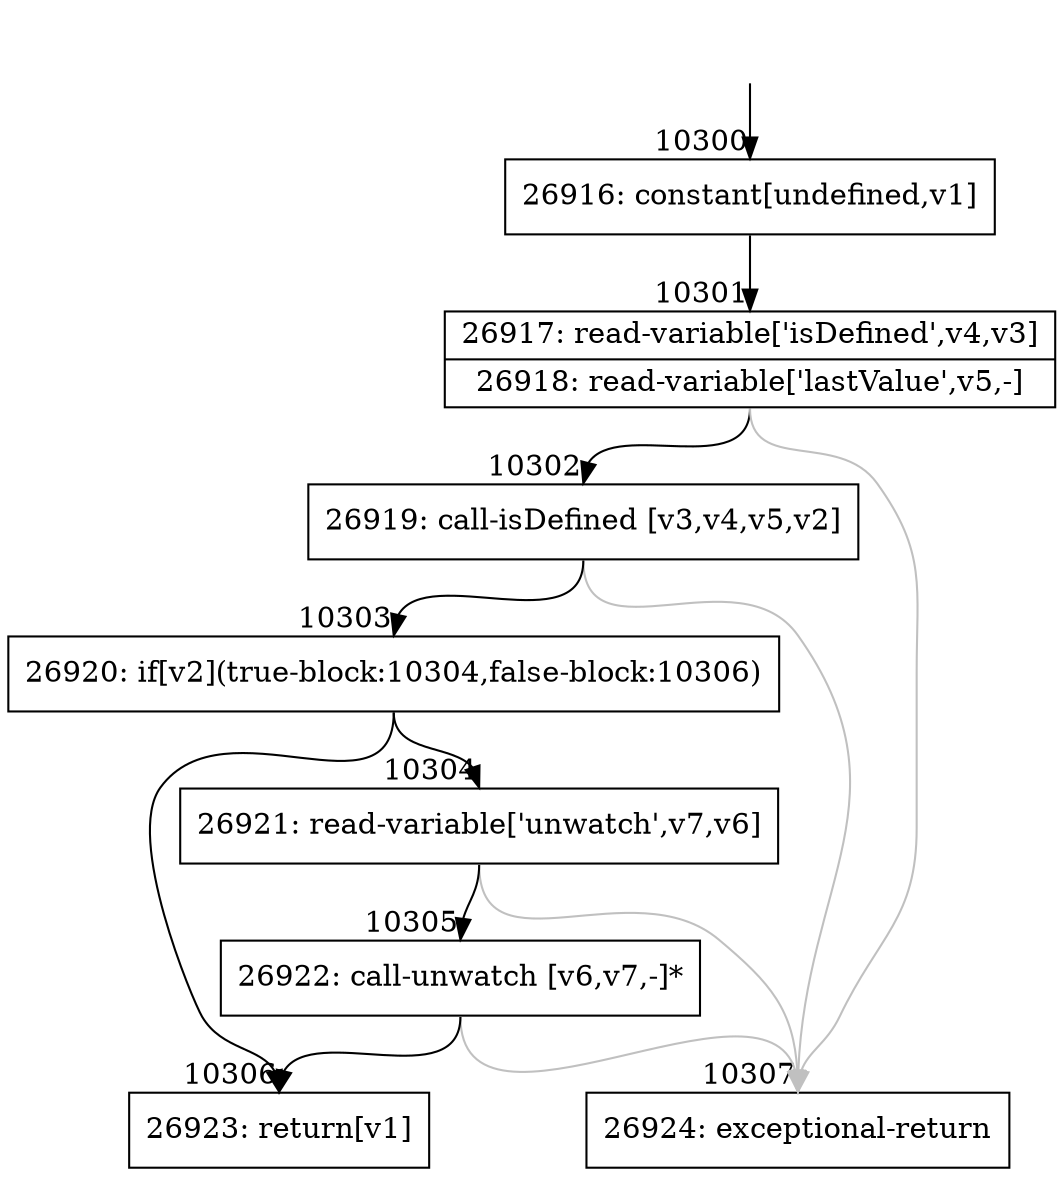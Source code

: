 digraph {
rankdir="TD"
BB_entry778[shape=none,label=""];
BB_entry778 -> BB10300 [tailport=s, headport=n, headlabel="    10300"]
BB10300 [shape=record label="{26916: constant[undefined,v1]}" ] 
BB10300 -> BB10301 [tailport=s, headport=n, headlabel="      10301"]
BB10301 [shape=record label="{26917: read-variable['isDefined',v4,v3]|26918: read-variable['lastValue',v5,-]}" ] 
BB10301 -> BB10302 [tailport=s, headport=n, headlabel="      10302"]
BB10301 -> BB10307 [tailport=s, headport=n, color=gray, headlabel="      10307"]
BB10302 [shape=record label="{26919: call-isDefined [v3,v4,v5,v2]}" ] 
BB10302 -> BB10303 [tailport=s, headport=n, headlabel="      10303"]
BB10302 -> BB10307 [tailport=s, headport=n, color=gray]
BB10303 [shape=record label="{26920: if[v2](true-block:10304,false-block:10306)}" ] 
BB10303 -> BB10304 [tailport=s, headport=n, headlabel="      10304"]
BB10303 -> BB10306 [tailport=s, headport=n, headlabel="      10306"]
BB10304 [shape=record label="{26921: read-variable['unwatch',v7,v6]}" ] 
BB10304 -> BB10305 [tailport=s, headport=n, headlabel="      10305"]
BB10304 -> BB10307 [tailport=s, headport=n, color=gray]
BB10305 [shape=record label="{26922: call-unwatch [v6,v7,-]*}" ] 
BB10305 -> BB10306 [tailport=s, headport=n]
BB10305 -> BB10307 [tailport=s, headport=n, color=gray]
BB10306 [shape=record label="{26923: return[v1]}" ] 
BB10307 [shape=record label="{26924: exceptional-return}" ] 
//#$~ 14176
}
